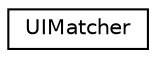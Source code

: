 digraph "Graphical Class Hierarchy"
{
 // LATEX_PDF_SIZE
  edge [fontname="Helvetica",fontsize="10",labelfontname="Helvetica",labelfontsize="10"];
  node [fontname="Helvetica",fontsize="10",shape=record];
  rankdir="LR";
  Node0 [label="UIMatcher",height=0.2,width=0.4,color="black", fillcolor="white", style="filled",URL="$classUIMatcher.html",tooltip=" "];
}
